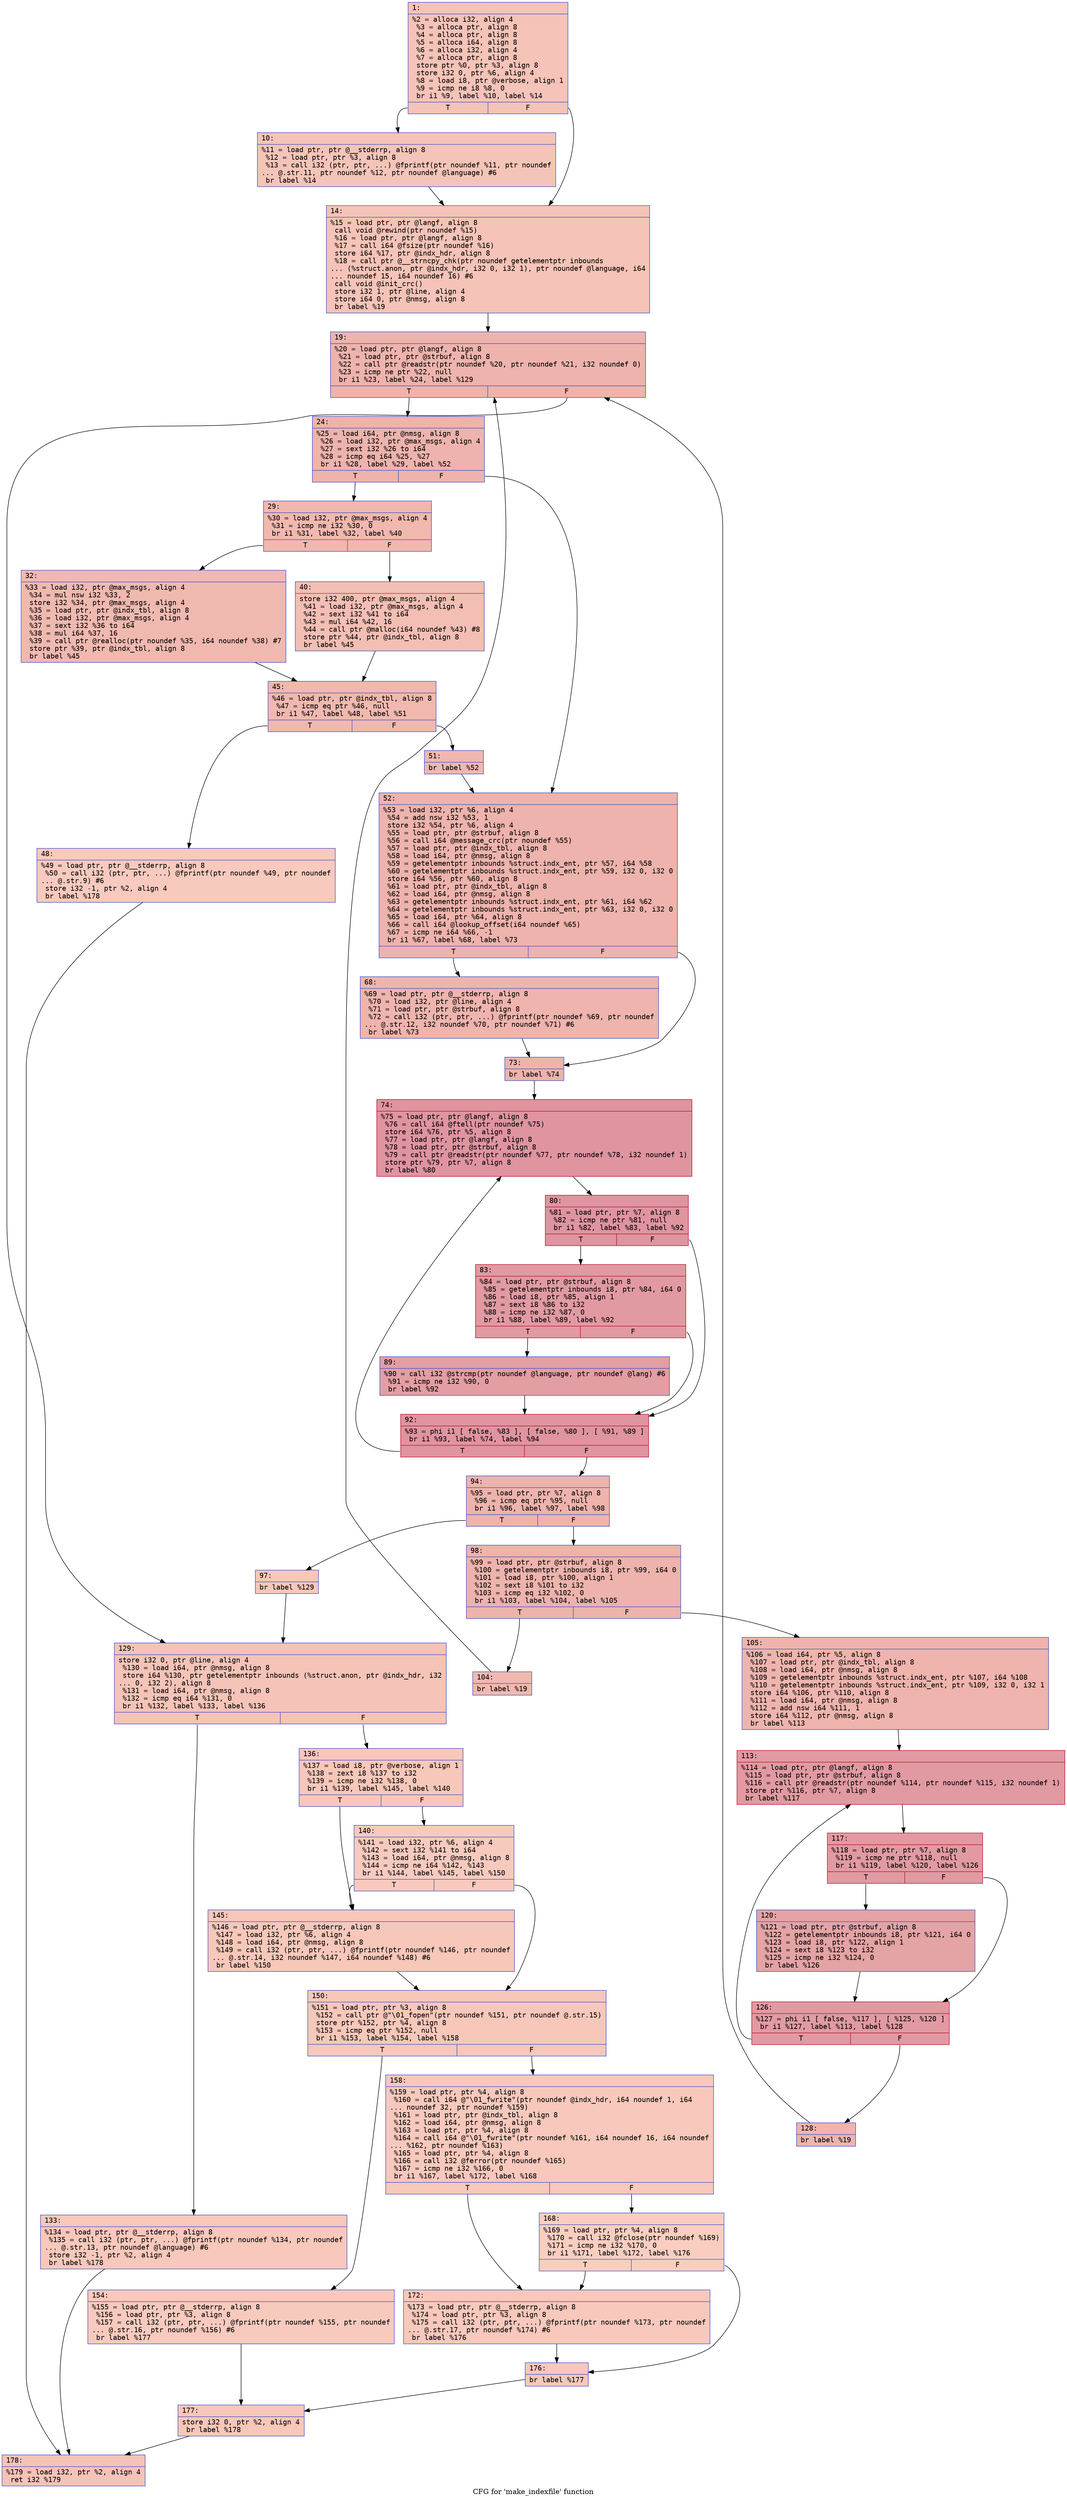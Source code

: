 digraph "CFG for 'make_indexfile' function" {
	label="CFG for 'make_indexfile' function";

	Node0x60000274c640 [shape=record,color="#3d50c3ff", style=filled, fillcolor="#e8765c70" fontname="Courier",label="{1:\l|  %2 = alloca i32, align 4\l  %3 = alloca ptr, align 8\l  %4 = alloca ptr, align 8\l  %5 = alloca i64, align 8\l  %6 = alloca i32, align 4\l  %7 = alloca ptr, align 8\l  store ptr %0, ptr %3, align 8\l  store i32 0, ptr %6, align 4\l  %8 = load i8, ptr @verbose, align 1\l  %9 = icmp ne i8 %8, 0\l  br i1 %9, label %10, label %14\l|{<s0>T|<s1>F}}"];
	Node0x60000274c640:s0 -> Node0x60000274c690[tooltip="1 -> 10\nProbability 62.50%" ];
	Node0x60000274c640:s1 -> Node0x60000274c6e0[tooltip="1 -> 14\nProbability 37.50%" ];
	Node0x60000274c690 [shape=record,color="#3d50c3ff", style=filled, fillcolor="#e97a5f70" fontname="Courier",label="{10:\l|  %11 = load ptr, ptr @__stderrp, align 8\l  %12 = load ptr, ptr %3, align 8\l  %13 = call i32 (ptr, ptr, ...) @fprintf(ptr noundef %11, ptr noundef\l... @.str.11, ptr noundef %12, ptr noundef @language) #6\l  br label %14\l}"];
	Node0x60000274c690 -> Node0x60000274c6e0[tooltip="10 -> 14\nProbability 100.00%" ];
	Node0x60000274c6e0 [shape=record,color="#3d50c3ff", style=filled, fillcolor="#e8765c70" fontname="Courier",label="{14:\l|  %15 = load ptr, ptr @langf, align 8\l  call void @rewind(ptr noundef %15)\l  %16 = load ptr, ptr @langf, align 8\l  %17 = call i64 @fsize(ptr noundef %16)\l  store i64 %17, ptr @indx_hdr, align 8\l  %18 = call ptr @__strncpy_chk(ptr noundef getelementptr inbounds\l... (%struct.anon, ptr @indx_hdr, i32 0, i32 1), ptr noundef @language, i64\l... noundef 15, i64 noundef 16) #6\l  call void @init_crc()\l  store i32 1, ptr @line, align 4\l  store i64 0, ptr @nmsg, align 8\l  br label %19\l}"];
	Node0x60000274c6e0 -> Node0x60000274c730[tooltip="14 -> 19\nProbability 100.00%" ];
	Node0x60000274c730 [shape=record,color="#3d50c3ff", style=filled, fillcolor="#d6524470" fontname="Courier",label="{19:\l|  %20 = load ptr, ptr @langf, align 8\l  %21 = load ptr, ptr @strbuf, align 8\l  %22 = call ptr @readstr(ptr noundef %20, ptr noundef %21, i32 noundef 0)\l  %23 = icmp ne ptr %22, null\l  br i1 %23, label %24, label %129\l|{<s0>T|<s1>F}}"];
	Node0x60000274c730:s0 -> Node0x60000274c780[tooltip="19 -> 24\nProbability 96.88%" ];
	Node0x60000274c730:s1 -> Node0x60000274cf50[tooltip="19 -> 129\nProbability 3.12%" ];
	Node0x60000274c780 [shape=record,color="#3d50c3ff", style=filled, fillcolor="#d6524470" fontname="Courier",label="{24:\l|  %25 = load i64, ptr @nmsg, align 8\l  %26 = load i32, ptr @max_msgs, align 4\l  %27 = sext i32 %26 to i64\l  %28 = icmp eq i64 %25, %27\l  br i1 %28, label %29, label %52\l|{<s0>T|<s1>F}}"];
	Node0x60000274c780:s0 -> Node0x60000274c7d0[tooltip="24 -> 29\nProbability 50.00%" ];
	Node0x60000274c780:s1 -> Node0x60000274c9b0[tooltip="24 -> 52\nProbability 50.00%" ];
	Node0x60000274c7d0 [shape=record,color="#3d50c3ff", style=filled, fillcolor="#dc5d4a70" fontname="Courier",label="{29:\l|  %30 = load i32, ptr @max_msgs, align 4\l  %31 = icmp ne i32 %30, 0\l  br i1 %31, label %32, label %40\l|{<s0>T|<s1>F}}"];
	Node0x60000274c7d0:s0 -> Node0x60000274c820[tooltip="29 -> 32\nProbability 62.50%" ];
	Node0x60000274c7d0:s1 -> Node0x60000274c870[tooltip="29 -> 40\nProbability 37.50%" ];
	Node0x60000274c820 [shape=record,color="#3d50c3ff", style=filled, fillcolor="#de614d70" fontname="Courier",label="{32:\l|  %33 = load i32, ptr @max_msgs, align 4\l  %34 = mul nsw i32 %33, 2\l  store i32 %34, ptr @max_msgs, align 4\l  %35 = load ptr, ptr @indx_tbl, align 8\l  %36 = load i32, ptr @max_msgs, align 4\l  %37 = sext i32 %36 to i64\l  %38 = mul i64 %37, 16\l  %39 = call ptr @realloc(ptr noundef %35, i64 noundef %38) #7\l  store ptr %39, ptr @indx_tbl, align 8\l  br label %45\l}"];
	Node0x60000274c820 -> Node0x60000274c8c0[tooltip="32 -> 45\nProbability 100.00%" ];
	Node0x60000274c870 [shape=record,color="#3d50c3ff", style=filled, fillcolor="#e36c5570" fontname="Courier",label="{40:\l|  store i32 400, ptr @max_msgs, align 4\l  %41 = load i32, ptr @max_msgs, align 4\l  %42 = sext i32 %41 to i64\l  %43 = mul i64 %42, 16\l  %44 = call ptr @malloc(i64 noundef %43) #8\l  store ptr %44, ptr @indx_tbl, align 8\l  br label %45\l}"];
	Node0x60000274c870 -> Node0x60000274c8c0[tooltip="40 -> 45\nProbability 100.00%" ];
	Node0x60000274c8c0 [shape=record,color="#3d50c3ff", style=filled, fillcolor="#dc5d4a70" fontname="Courier",label="{45:\l|  %46 = load ptr, ptr @indx_tbl, align 8\l  %47 = icmp eq ptr %46, null\l  br i1 %47, label %48, label %51\l|{<s0>T|<s1>F}}"];
	Node0x60000274c8c0:s0 -> Node0x60000274c910[tooltip="45 -> 48\nProbability 3.12%" ];
	Node0x60000274c8c0:s1 -> Node0x60000274c960[tooltip="45 -> 51\nProbability 96.88%" ];
	Node0x60000274c910 [shape=record,color="#3d50c3ff", style=filled, fillcolor="#ef886b70" fontname="Courier",label="{48:\l|  %49 = load ptr, ptr @__stderrp, align 8\l  %50 = call i32 (ptr, ptr, ...) @fprintf(ptr noundef %49, ptr noundef\l... @.str.9) #6\l  store i32 -1, ptr %2, align 4\l  br label %178\l}"];
	Node0x60000274c910 -> Node0x60000274d310[tooltip="48 -> 178\nProbability 100.00%" ];
	Node0x60000274c960 [shape=record,color="#3d50c3ff", style=filled, fillcolor="#dc5d4a70" fontname="Courier",label="{51:\l|  br label %52\l}"];
	Node0x60000274c960 -> Node0x60000274c9b0[tooltip="51 -> 52\nProbability 100.00%" ];
	Node0x60000274c9b0 [shape=record,color="#3d50c3ff", style=filled, fillcolor="#d6524470" fontname="Courier",label="{52:\l|  %53 = load i32, ptr %6, align 4\l  %54 = add nsw i32 %53, 1\l  store i32 %54, ptr %6, align 4\l  %55 = load ptr, ptr @strbuf, align 8\l  %56 = call i64 @message_crc(ptr noundef %55)\l  %57 = load ptr, ptr @indx_tbl, align 8\l  %58 = load i64, ptr @nmsg, align 8\l  %59 = getelementptr inbounds %struct.indx_ent, ptr %57, i64 %58\l  %60 = getelementptr inbounds %struct.indx_ent, ptr %59, i32 0, i32 0\l  store i64 %56, ptr %60, align 8\l  %61 = load ptr, ptr @indx_tbl, align 8\l  %62 = load i64, ptr @nmsg, align 8\l  %63 = getelementptr inbounds %struct.indx_ent, ptr %61, i64 %62\l  %64 = getelementptr inbounds %struct.indx_ent, ptr %63, i32 0, i32 0\l  %65 = load i64, ptr %64, align 8\l  %66 = call i64 @lookup_offset(i64 noundef %65)\l  %67 = icmp ne i64 %66, -1\l  br i1 %67, label %68, label %73\l|{<s0>T|<s1>F}}"];
	Node0x60000274c9b0:s0 -> Node0x60000274ca00[tooltip="52 -> 68\nProbability 62.50%" ];
	Node0x60000274c9b0:s1 -> Node0x60000274ca50[tooltip="52 -> 73\nProbability 37.50%" ];
	Node0x60000274ca00 [shape=record,color="#3d50c3ff", style=filled, fillcolor="#d8564670" fontname="Courier",label="{68:\l|  %69 = load ptr, ptr @__stderrp, align 8\l  %70 = load i32, ptr @line, align 4\l  %71 = load ptr, ptr @strbuf, align 8\l  %72 = call i32 (ptr, ptr, ...) @fprintf(ptr noundef %69, ptr noundef\l... @.str.12, i32 noundef %70, ptr noundef %71) #6\l  br label %73\l}"];
	Node0x60000274ca00 -> Node0x60000274ca50[tooltip="68 -> 73\nProbability 100.00%" ];
	Node0x60000274ca50 [shape=record,color="#3d50c3ff", style=filled, fillcolor="#d6524470" fontname="Courier",label="{73:\l|  br label %74\l}"];
	Node0x60000274ca50 -> Node0x60000274caa0[tooltip="73 -> 74\nProbability 100.00%" ];
	Node0x60000274caa0 [shape=record,color="#b70d28ff", style=filled, fillcolor="#b70d2870" fontname="Courier",label="{74:\l|  %75 = load ptr, ptr @langf, align 8\l  %76 = call i64 @ftell(ptr noundef %75)\l  store i64 %76, ptr %5, align 8\l  %77 = load ptr, ptr @langf, align 8\l  %78 = load ptr, ptr @strbuf, align 8\l  %79 = call ptr @readstr(ptr noundef %77, ptr noundef %78, i32 noundef 1)\l  store ptr %79, ptr %7, align 8\l  br label %80\l}"];
	Node0x60000274caa0 -> Node0x60000274caf0[tooltip="74 -> 80\nProbability 100.00%" ];
	Node0x60000274caf0 [shape=record,color="#b70d28ff", style=filled, fillcolor="#b70d2870" fontname="Courier",label="{80:\l|  %81 = load ptr, ptr %7, align 8\l  %82 = icmp ne ptr %81, null\l  br i1 %82, label %83, label %92\l|{<s0>T|<s1>F}}"];
	Node0x60000274caf0:s0 -> Node0x60000274cb40[tooltip="80 -> 83\nProbability 62.50%" ];
	Node0x60000274caf0:s1 -> Node0x60000274cbe0[tooltip="80 -> 92\nProbability 37.50%" ];
	Node0x60000274cb40 [shape=record,color="#b70d28ff", style=filled, fillcolor="#bb1b2c70" fontname="Courier",label="{83:\l|  %84 = load ptr, ptr @strbuf, align 8\l  %85 = getelementptr inbounds i8, ptr %84, i64 0\l  %86 = load i8, ptr %85, align 1\l  %87 = sext i8 %86 to i32\l  %88 = icmp ne i32 %87, 0\l  br i1 %88, label %89, label %92\l|{<s0>T|<s1>F}}"];
	Node0x60000274cb40:s0 -> Node0x60000274cb90[tooltip="83 -> 89\nProbability 62.50%" ];
	Node0x60000274cb40:s1 -> Node0x60000274cbe0[tooltip="83 -> 92\nProbability 37.50%" ];
	Node0x60000274cb90 [shape=record,color="#3d50c3ff", style=filled, fillcolor="#be242e70" fontname="Courier",label="{89:\l|  %90 = call i32 @strcmp(ptr noundef @language, ptr noundef @lang) #6\l  %91 = icmp ne i32 %90, 0\l  br label %92\l}"];
	Node0x60000274cb90 -> Node0x60000274cbe0[tooltip="89 -> 92\nProbability 100.00%" ];
	Node0x60000274cbe0 [shape=record,color="#b70d28ff", style=filled, fillcolor="#b70d2870" fontname="Courier",label="{92:\l|  %93 = phi i1 [ false, %83 ], [ false, %80 ], [ %91, %89 ]\l  br i1 %93, label %74, label %94\l|{<s0>T|<s1>F}}"];
	Node0x60000274cbe0:s0 -> Node0x60000274caa0[tooltip="92 -> 74\nProbability 96.88%" ];
	Node0x60000274cbe0:s1 -> Node0x60000274cc30[tooltip="92 -> 94\nProbability 3.12%" ];
	Node0x60000274cc30 [shape=record,color="#3d50c3ff", style=filled, fillcolor="#d6524470" fontname="Courier",label="{94:\l|  %95 = load ptr, ptr %7, align 8\l  %96 = icmp eq ptr %95, null\l  br i1 %96, label %97, label %98\l|{<s0>T|<s1>F}}"];
	Node0x60000274cc30:s0 -> Node0x60000274cc80[tooltip="94 -> 97\nProbability 3.12%" ];
	Node0x60000274cc30:s1 -> Node0x60000274ccd0[tooltip="94 -> 98\nProbability 96.88%" ];
	Node0x60000274cc80 [shape=record,color="#3d50c3ff", style=filled, fillcolor="#ec7f6370" fontname="Courier",label="{97:\l|  br label %129\l}"];
	Node0x60000274cc80 -> Node0x60000274cf50[tooltip="97 -> 129\nProbability 100.00%" ];
	Node0x60000274ccd0 [shape=record,color="#3d50c3ff", style=filled, fillcolor="#d6524470" fontname="Courier",label="{98:\l|  %99 = load ptr, ptr @strbuf, align 8\l  %100 = getelementptr inbounds i8, ptr %99, i64 0\l  %101 = load i8, ptr %100, align 1\l  %102 = sext i8 %101 to i32\l  %103 = icmp eq i32 %102, 0\l  br i1 %103, label %104, label %105\l|{<s0>T|<s1>F}}"];
	Node0x60000274ccd0:s0 -> Node0x60000274cd20[tooltip="98 -> 104\nProbability 37.50%" ];
	Node0x60000274ccd0:s1 -> Node0x60000274cd70[tooltip="98 -> 105\nProbability 62.50%" ];
	Node0x60000274cd20 [shape=record,color="#3d50c3ff", style=filled, fillcolor="#de614d70" fontname="Courier",label="{104:\l|  br label %19\l}"];
	Node0x60000274cd20 -> Node0x60000274c730[tooltip="104 -> 19\nProbability 100.00%" ];
	Node0x60000274cd70 [shape=record,color="#3d50c3ff", style=filled, fillcolor="#d8564670" fontname="Courier",label="{105:\l|  %106 = load i64, ptr %5, align 8\l  %107 = load ptr, ptr @indx_tbl, align 8\l  %108 = load i64, ptr @nmsg, align 8\l  %109 = getelementptr inbounds %struct.indx_ent, ptr %107, i64 %108\l  %110 = getelementptr inbounds %struct.indx_ent, ptr %109, i32 0, i32 1\l  store i64 %106, ptr %110, align 8\l  %111 = load i64, ptr @nmsg, align 8\l  %112 = add nsw i64 %111, 1\l  store i64 %112, ptr @nmsg, align 8\l  br label %113\l}"];
	Node0x60000274cd70 -> Node0x60000274cdc0[tooltip="105 -> 113\nProbability 100.00%" ];
	Node0x60000274cdc0 [shape=record,color="#b70d28ff", style=filled, fillcolor="#bb1b2c70" fontname="Courier",label="{113:\l|  %114 = load ptr, ptr @langf, align 8\l  %115 = load ptr, ptr @strbuf, align 8\l  %116 = call ptr @readstr(ptr noundef %114, ptr noundef %115, i32 noundef 1)\l  store ptr %116, ptr %7, align 8\l  br label %117\l}"];
	Node0x60000274cdc0 -> Node0x60000274ce10[tooltip="113 -> 117\nProbability 100.00%" ];
	Node0x60000274ce10 [shape=record,color="#b70d28ff", style=filled, fillcolor="#bb1b2c70" fontname="Courier",label="{117:\l|  %118 = load ptr, ptr %7, align 8\l  %119 = icmp ne ptr %118, null\l  br i1 %119, label %120, label %126\l|{<s0>T|<s1>F}}"];
	Node0x60000274ce10:s0 -> Node0x60000274ce60[tooltip="117 -> 120\nProbability 62.50%" ];
	Node0x60000274ce10:s1 -> Node0x60000274ceb0[tooltip="117 -> 126\nProbability 37.50%" ];
	Node0x60000274ce60 [shape=record,color="#3d50c3ff", style=filled, fillcolor="#c32e3170" fontname="Courier",label="{120:\l|  %121 = load ptr, ptr @strbuf, align 8\l  %122 = getelementptr inbounds i8, ptr %121, i64 0\l  %123 = load i8, ptr %122, align 1\l  %124 = sext i8 %123 to i32\l  %125 = icmp ne i32 %124, 0\l  br label %126\l}"];
	Node0x60000274ce60 -> Node0x60000274ceb0[tooltip="120 -> 126\nProbability 100.00%" ];
	Node0x60000274ceb0 [shape=record,color="#b70d28ff", style=filled, fillcolor="#bb1b2c70" fontname="Courier",label="{126:\l|  %127 = phi i1 [ false, %117 ], [ %125, %120 ]\l  br i1 %127, label %113, label %128\l|{<s0>T|<s1>F}}"];
	Node0x60000274ceb0:s0 -> Node0x60000274cdc0[tooltip="126 -> 113\nProbability 96.88%" ];
	Node0x60000274ceb0:s1 -> Node0x60000274cf00[tooltip="126 -> 128\nProbability 3.12%" ];
	Node0x60000274cf00 [shape=record,color="#3d50c3ff", style=filled, fillcolor="#d8564670" fontname="Courier",label="{128:\l|  br label %19\l}"];
	Node0x60000274cf00 -> Node0x60000274c730[tooltip="128 -> 19\nProbability 100.00%" ];
	Node0x60000274cf50 [shape=record,color="#3d50c3ff", style=filled, fillcolor="#e8765c70" fontname="Courier",label="{129:\l|  store i32 0, ptr @line, align 4\l  %130 = load i64, ptr @nmsg, align 8\l  store i64 %130, ptr getelementptr inbounds (%struct.anon, ptr @indx_hdr, i32\l... 0, i32 2), align 8\l  %131 = load i64, ptr @nmsg, align 8\l  %132 = icmp eq i64 %131, 0\l  br i1 %132, label %133, label %136\l|{<s0>T|<s1>F}}"];
	Node0x60000274cf50:s0 -> Node0x60000274cfa0[tooltip="129 -> 133\nProbability 37.50%" ];
	Node0x60000274cf50:s1 -> Node0x60000274cff0[tooltip="129 -> 136\nProbability 62.50%" ];
	Node0x60000274cfa0 [shape=record,color="#3d50c3ff", style=filled, fillcolor="#ed836670" fontname="Courier",label="{133:\l|  %134 = load ptr, ptr @__stderrp, align 8\l  %135 = call i32 (ptr, ptr, ...) @fprintf(ptr noundef %134, ptr noundef\l... @.str.13, ptr noundef @language) #6\l  store i32 -1, ptr %2, align 4\l  br label %178\l}"];
	Node0x60000274cfa0 -> Node0x60000274d310[tooltip="133 -> 178\nProbability 100.00%" ];
	Node0x60000274cff0 [shape=record,color="#3d50c3ff", style=filled, fillcolor="#ec7f6370" fontname="Courier",label="{136:\l|  %137 = load i8, ptr @verbose, align 1\l  %138 = zext i8 %137 to i32\l  %139 = icmp ne i32 %138, 0\l  br i1 %139, label %145, label %140\l|{<s0>T|<s1>F}}"];
	Node0x60000274cff0:s0 -> Node0x60000274d090[tooltip="136 -> 145\nProbability 62.50%" ];
	Node0x60000274cff0:s1 -> Node0x60000274d040[tooltip="136 -> 140\nProbability 37.50%" ];
	Node0x60000274d040 [shape=record,color="#3d50c3ff", style=filled, fillcolor="#ef886b70" fontname="Courier",label="{140:\l|  %141 = load i32, ptr %6, align 4\l  %142 = sext i32 %141 to i64\l  %143 = load i64, ptr @nmsg, align 8\l  %144 = icmp ne i64 %142, %143\l  br i1 %144, label %145, label %150\l|{<s0>T|<s1>F}}"];
	Node0x60000274d040:s0 -> Node0x60000274d090[tooltip="140 -> 145\nProbability 50.00%" ];
	Node0x60000274d040:s1 -> Node0x60000274d0e0[tooltip="140 -> 150\nProbability 50.00%" ];
	Node0x60000274d090 [shape=record,color="#3d50c3ff", style=filled, fillcolor="#ec7f6370" fontname="Courier",label="{145:\l|  %146 = load ptr, ptr @__stderrp, align 8\l  %147 = load i32, ptr %6, align 4\l  %148 = load i64, ptr @nmsg, align 8\l  %149 = call i32 (ptr, ptr, ...) @fprintf(ptr noundef %146, ptr noundef\l... @.str.14, i32 noundef %147, i64 noundef %148) #6\l  br label %150\l}"];
	Node0x60000274d090 -> Node0x60000274d0e0[tooltip="145 -> 150\nProbability 100.00%" ];
	Node0x60000274d0e0 [shape=record,color="#3d50c3ff", style=filled, fillcolor="#ec7f6370" fontname="Courier",label="{150:\l|  %151 = load ptr, ptr %3, align 8\l  %152 = call ptr @\"\\01_fopen\"(ptr noundef %151, ptr noundef @.str.15)\l  store ptr %152, ptr %4, align 8\l  %153 = icmp eq ptr %152, null\l  br i1 %153, label %154, label %158\l|{<s0>T|<s1>F}}"];
	Node0x60000274d0e0:s0 -> Node0x60000274d130[tooltip="150 -> 154\nProbability 37.50%" ];
	Node0x60000274d0e0:s1 -> Node0x60000274d180[tooltip="150 -> 158\nProbability 62.50%" ];
	Node0x60000274d130 [shape=record,color="#3d50c3ff", style=filled, fillcolor="#ef886b70" fontname="Courier",label="{154:\l|  %155 = load ptr, ptr @__stderrp, align 8\l  %156 = load ptr, ptr %3, align 8\l  %157 = call i32 (ptr, ptr, ...) @fprintf(ptr noundef %155, ptr noundef\l... @.str.16, ptr noundef %156) #6\l  br label %177\l}"];
	Node0x60000274d130 -> Node0x60000274d2c0[tooltip="154 -> 177\nProbability 100.00%" ];
	Node0x60000274d180 [shape=record,color="#3d50c3ff", style=filled, fillcolor="#ed836670" fontname="Courier",label="{158:\l|  %159 = load ptr, ptr %4, align 8\l  %160 = call i64 @\"\\01_fwrite\"(ptr noundef @indx_hdr, i64 noundef 1, i64\l... noundef 32, ptr noundef %159)\l  %161 = load ptr, ptr @indx_tbl, align 8\l  %162 = load i64, ptr @nmsg, align 8\l  %163 = load ptr, ptr %4, align 8\l  %164 = call i64 @\"\\01_fwrite\"(ptr noundef %161, i64 noundef 16, i64 noundef\l... %162, ptr noundef %163)\l  %165 = load ptr, ptr %4, align 8\l  %166 = call i32 @ferror(ptr noundef %165)\l  %167 = icmp ne i32 %166, 0\l  br i1 %167, label %172, label %168\l|{<s0>T|<s1>F}}"];
	Node0x60000274d180:s0 -> Node0x60000274d220[tooltip="158 -> 172\nProbability 62.50%" ];
	Node0x60000274d180:s1 -> Node0x60000274d1d0[tooltip="158 -> 168\nProbability 37.50%" ];
	Node0x60000274d1d0 [shape=record,color="#3d50c3ff", style=filled, fillcolor="#f2907270" fontname="Courier",label="{168:\l|  %169 = load ptr, ptr %4, align 8\l  %170 = call i32 @fclose(ptr noundef %169)\l  %171 = icmp ne i32 %170, 0\l  br i1 %171, label %172, label %176\l|{<s0>T|<s1>F}}"];
	Node0x60000274d1d0:s0 -> Node0x60000274d220[tooltip="168 -> 172\nProbability 62.50%" ];
	Node0x60000274d1d0:s1 -> Node0x60000274d270[tooltip="168 -> 176\nProbability 37.50%" ];
	Node0x60000274d220 [shape=record,color="#3d50c3ff", style=filled, fillcolor="#ed836670" fontname="Courier",label="{172:\l|  %173 = load ptr, ptr @__stderrp, align 8\l  %174 = load ptr, ptr %3, align 8\l  %175 = call i32 (ptr, ptr, ...) @fprintf(ptr noundef %173, ptr noundef\l... @.str.17, ptr noundef %174) #6\l  br label %176\l}"];
	Node0x60000274d220 -> Node0x60000274d270[tooltip="172 -> 176\nProbability 100.00%" ];
	Node0x60000274d270 [shape=record,color="#3d50c3ff", style=filled, fillcolor="#ed836670" fontname="Courier",label="{176:\l|  br label %177\l}"];
	Node0x60000274d270 -> Node0x60000274d2c0[tooltip="176 -> 177\nProbability 100.00%" ];
	Node0x60000274d2c0 [shape=record,color="#3d50c3ff", style=filled, fillcolor="#ec7f6370" fontname="Courier",label="{177:\l|  store i32 0, ptr %2, align 4\l  br label %178\l}"];
	Node0x60000274d2c0 -> Node0x60000274d310[tooltip="177 -> 178\nProbability 100.00%" ];
	Node0x60000274d310 [shape=record,color="#3d50c3ff", style=filled, fillcolor="#e8765c70" fontname="Courier",label="{178:\l|  %179 = load i32, ptr %2, align 4\l  ret i32 %179\l}"];
}

